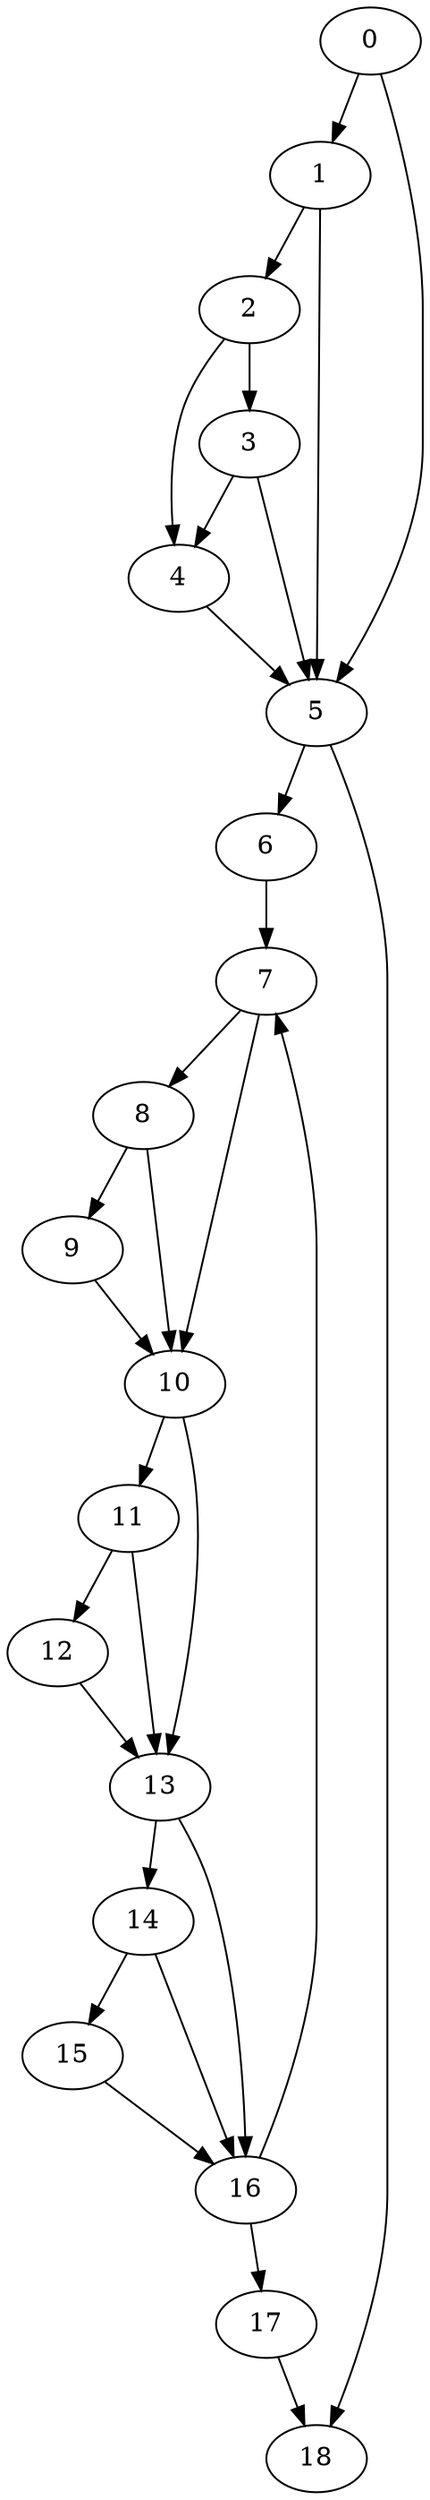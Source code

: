 digraph {
	0
	1
	2
	3
	4
	5
	6
	7
	8
	9
	10
	11
	12
	13
	14
	15
	16
	17
	18
	0 -> 5
	1 -> 5
	3 -> 5
	4 -> 5
	1 -> 2
	7 -> 8
	7 -> 10
	8 -> 10
	9 -> 10
	10 -> 11
	13 -> 14
	14 -> 15
	2 -> 3
	11 -> 12
	10 -> 13
	11 -> 13
	12 -> 13
	16 -> 17
	5 -> 18
	17 -> 18
	2 -> 4
	3 -> 4
	0 -> 1
	5 -> 6
	6 -> 7
	16 -> 7
	8 -> 9
	13 -> 16
	14 -> 16
	15 -> 16
}
